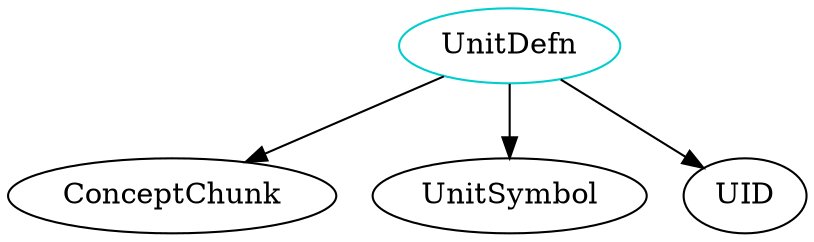 digraph unitdefn{
UnitDefn -> ConceptChunk;
UnitDefn -> UnitSymbol;
UnitDefn -> UID;
UnitDefn	[shape=oval, color=cyan3, label="UnitDefn"];
}
